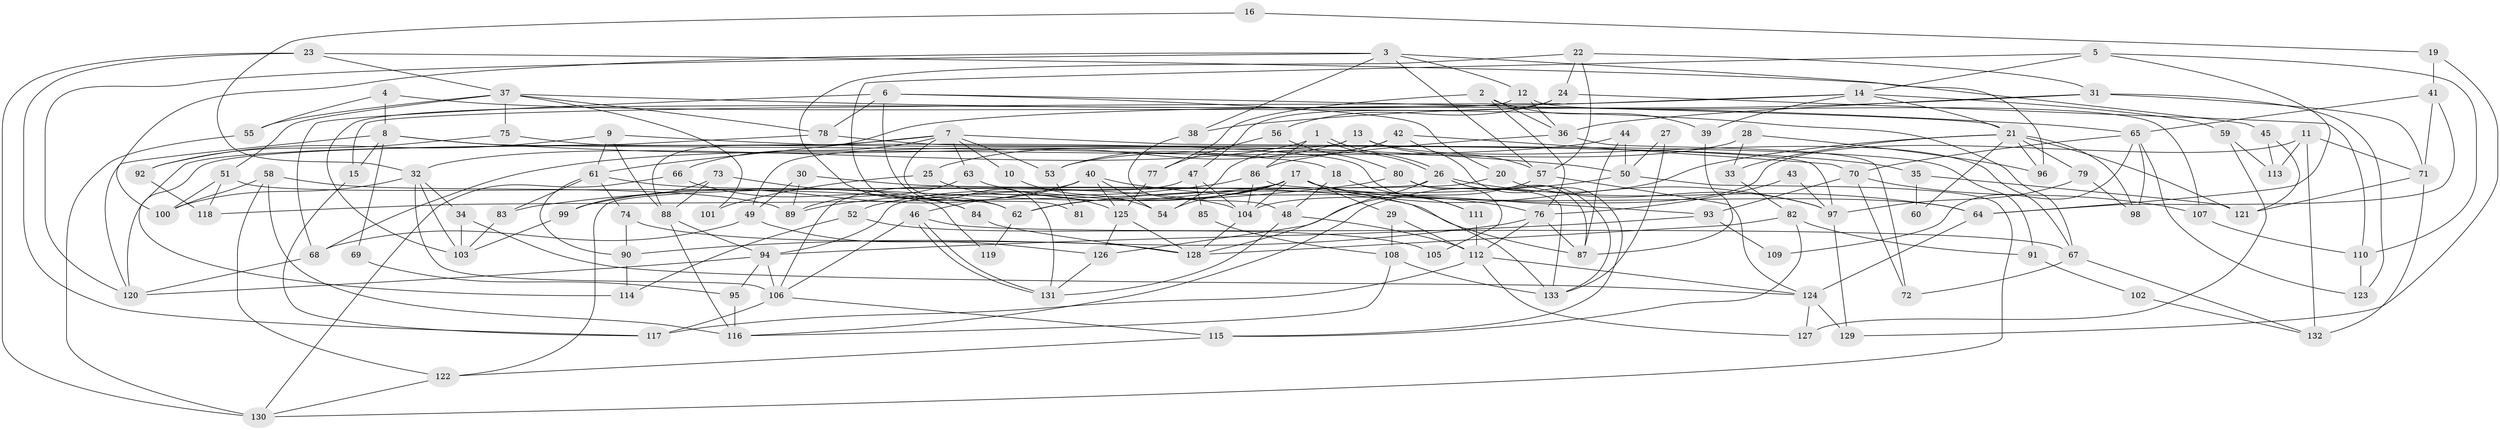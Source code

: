// coarse degree distribution, {12: 0.029850746268656716, 9: 0.05970149253731343, 10: 0.04477611940298507, 6: 0.1044776119402985, 7: 0.11940298507462686, 8: 0.04477611940298507, 4: 0.13432835820895522, 3: 0.22388059701492538, 2: 0.1044776119402985, 13: 0.014925373134328358, 5: 0.11940298507462686}
// Generated by graph-tools (version 1.1) at 2025/50/03/04/25 22:50:57]
// undirected, 133 vertices, 266 edges
graph export_dot {
  node [color=gray90,style=filled];
  1;
  2;
  3;
  4;
  5;
  6;
  7;
  8;
  9;
  10;
  11;
  12;
  13;
  14;
  15;
  16;
  17;
  18;
  19;
  20;
  21;
  22;
  23;
  24;
  25;
  26;
  27;
  28;
  29;
  30;
  31;
  32;
  33;
  34;
  35;
  36;
  37;
  38;
  39;
  40;
  41;
  42;
  43;
  44;
  45;
  46;
  47;
  48;
  49;
  50;
  51;
  52;
  53;
  54;
  55;
  56;
  57;
  58;
  59;
  60;
  61;
  62;
  63;
  64;
  65;
  66;
  67;
  68;
  69;
  70;
  71;
  72;
  73;
  74;
  75;
  76;
  77;
  78;
  79;
  80;
  81;
  82;
  83;
  84;
  85;
  86;
  87;
  88;
  89;
  90;
  91;
  92;
  93;
  94;
  95;
  96;
  97;
  98;
  99;
  100;
  101;
  102;
  103;
  104;
  105;
  106;
  107;
  108;
  109;
  110;
  111;
  112;
  113;
  114;
  115;
  116;
  117;
  118;
  119;
  120;
  121;
  122;
  123;
  124;
  125;
  126;
  127;
  128;
  129;
  130;
  131;
  132;
  133;
  1 -- 86;
  1 -- 26;
  1 -- 26;
  1 -- 32;
  2 -- 76;
  2 -- 36;
  2 -- 39;
  2 -- 77;
  3 -- 96;
  3 -- 12;
  3 -- 38;
  3 -- 57;
  3 -- 100;
  3 -- 120;
  4 -- 67;
  4 -- 55;
  4 -- 8;
  5 -- 14;
  5 -- 64;
  5 -- 62;
  5 -- 110;
  6 -- 131;
  6 -- 20;
  6 -- 21;
  6 -- 68;
  6 -- 78;
  7 -- 120;
  7 -- 61;
  7 -- 10;
  7 -- 53;
  7 -- 63;
  7 -- 66;
  7 -- 81;
  7 -- 97;
  8 -- 50;
  8 -- 15;
  8 -- 18;
  8 -- 69;
  8 -- 120;
  9 -- 61;
  9 -- 88;
  9 -- 35;
  9 -- 92;
  10 -- 54;
  11 -- 104;
  11 -- 71;
  11 -- 113;
  11 -- 132;
  12 -- 36;
  12 -- 103;
  12 -- 107;
  13 -- 49;
  13 -- 57;
  13 -- 25;
  13 -- 67;
  14 -- 21;
  14 -- 39;
  14 -- 15;
  14 -- 59;
  14 -- 88;
  15 -- 117;
  16 -- 19;
  16 -- 32;
  17 -- 64;
  17 -- 62;
  17 -- 29;
  17 -- 52;
  17 -- 54;
  17 -- 97;
  17 -- 104;
  17 -- 118;
  18 -- 48;
  18 -- 111;
  19 -- 41;
  19 -- 129;
  20 -- 94;
  20 -- 97;
  21 -- 79;
  21 -- 33;
  21 -- 60;
  21 -- 96;
  21 -- 98;
  21 -- 116;
  21 -- 121;
  22 -- 24;
  22 -- 57;
  22 -- 31;
  22 -- 62;
  23 -- 117;
  23 -- 130;
  23 -- 37;
  23 -- 45;
  24 -- 47;
  24 -- 56;
  24 -- 110;
  25 -- 125;
  25 -- 101;
  26 -- 133;
  26 -- 64;
  26 -- 87;
  26 -- 122;
  26 -- 128;
  27 -- 50;
  27 -- 133;
  28 -- 33;
  28 -- 53;
  28 -- 96;
  29 -- 112;
  29 -- 108;
  30 -- 49;
  30 -- 89;
  30 -- 87;
  31 -- 71;
  31 -- 36;
  31 -- 38;
  31 -- 123;
  32 -- 34;
  32 -- 100;
  32 -- 103;
  32 -- 106;
  33 -- 82;
  34 -- 124;
  34 -- 103;
  35 -- 121;
  35 -- 60;
  36 -- 72;
  36 -- 86;
  37 -- 75;
  37 -- 51;
  37 -- 55;
  37 -- 65;
  37 -- 78;
  37 -- 101;
  38 -- 48;
  39 -- 87;
  40 -- 46;
  40 -- 125;
  40 -- 54;
  40 -- 76;
  40 -- 99;
  41 -- 65;
  41 -- 71;
  41 -- 64;
  42 -- 54;
  42 -- 70;
  42 -- 53;
  42 -- 115;
  43 -- 97;
  43 -- 76;
  44 -- 87;
  44 -- 68;
  44 -- 50;
  45 -- 113;
  45 -- 121;
  46 -- 131;
  46 -- 131;
  46 -- 106;
  46 -- 67;
  47 -- 106;
  47 -- 104;
  47 -- 85;
  48 -- 112;
  48 -- 131;
  49 -- 68;
  49 -- 126;
  50 -- 62;
  50 -- 130;
  51 -- 100;
  51 -- 118;
  51 -- 119;
  52 -- 114;
  52 -- 105;
  53 -- 81;
  55 -- 130;
  56 -- 77;
  56 -- 80;
  57 -- 124;
  57 -- 126;
  58 -- 100;
  58 -- 122;
  58 -- 89;
  58 -- 116;
  59 -- 127;
  59 -- 113;
  61 -- 74;
  61 -- 104;
  61 -- 83;
  61 -- 90;
  62 -- 119;
  63 -- 89;
  63 -- 133;
  64 -- 124;
  65 -- 123;
  65 -- 70;
  65 -- 98;
  65 -- 109;
  66 -- 130;
  66 -- 84;
  67 -- 72;
  67 -- 132;
  68 -- 120;
  69 -- 95;
  70 -- 107;
  70 -- 72;
  70 -- 93;
  71 -- 121;
  71 -- 132;
  73 -- 84;
  73 -- 88;
  73 -- 99;
  74 -- 90;
  74 -- 128;
  75 -- 111;
  75 -- 92;
  76 -- 87;
  76 -- 90;
  76 -- 112;
  77 -- 125;
  78 -- 91;
  78 -- 114;
  79 -- 98;
  79 -- 97;
  80 -- 83;
  80 -- 133;
  80 -- 105;
  82 -- 115;
  82 -- 128;
  82 -- 91;
  83 -- 103;
  84 -- 128;
  85 -- 108;
  86 -- 93;
  86 -- 89;
  86 -- 104;
  88 -- 116;
  88 -- 94;
  90 -- 114;
  91 -- 102;
  92 -- 118;
  93 -- 94;
  93 -- 109;
  94 -- 120;
  94 -- 95;
  94 -- 106;
  95 -- 116;
  97 -- 129;
  99 -- 103;
  102 -- 132;
  104 -- 128;
  106 -- 115;
  106 -- 117;
  107 -- 110;
  108 -- 116;
  108 -- 133;
  110 -- 123;
  111 -- 112;
  112 -- 117;
  112 -- 124;
  112 -- 127;
  115 -- 122;
  122 -- 130;
  124 -- 127;
  124 -- 129;
  125 -- 126;
  125 -- 128;
  126 -- 131;
}
